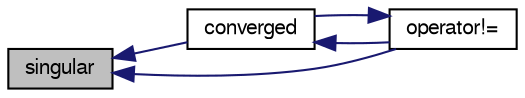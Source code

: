 digraph "singular"
{
  bgcolor="transparent";
  edge [fontname="FreeSans",fontsize="10",labelfontname="FreeSans",labelfontsize="10"];
  node [fontname="FreeSans",fontsize="10",shape=record];
  rankdir="LR";
  Node121 [label="singular",height=0.2,width=0.4,color="black", fillcolor="grey75", style="filled", fontcolor="black"];
  Node121 -> Node122 [dir="back",color="midnightblue",fontsize="10",style="solid",fontname="FreeSans"];
  Node122 [label="converged",height=0.2,width=0.4,color="black",URL="$a26810.html#ae221d434900cb3bb42af9998c301015f",tooltip="Has the solver converged? "];
  Node122 -> Node123 [dir="back",color="midnightblue",fontsize="10",style="solid",fontname="FreeSans"];
  Node123 [label="operator!=",height=0.2,width=0.4,color="black",URL="$a26810.html#a2951cfedc7b3fb390eec4d7b3469ec2f"];
  Node123 -> Node122 [dir="back",color="midnightblue",fontsize="10",style="solid",fontname="FreeSans"];
  Node121 -> Node123 [dir="back",color="midnightblue",fontsize="10",style="solid",fontname="FreeSans"];
}
